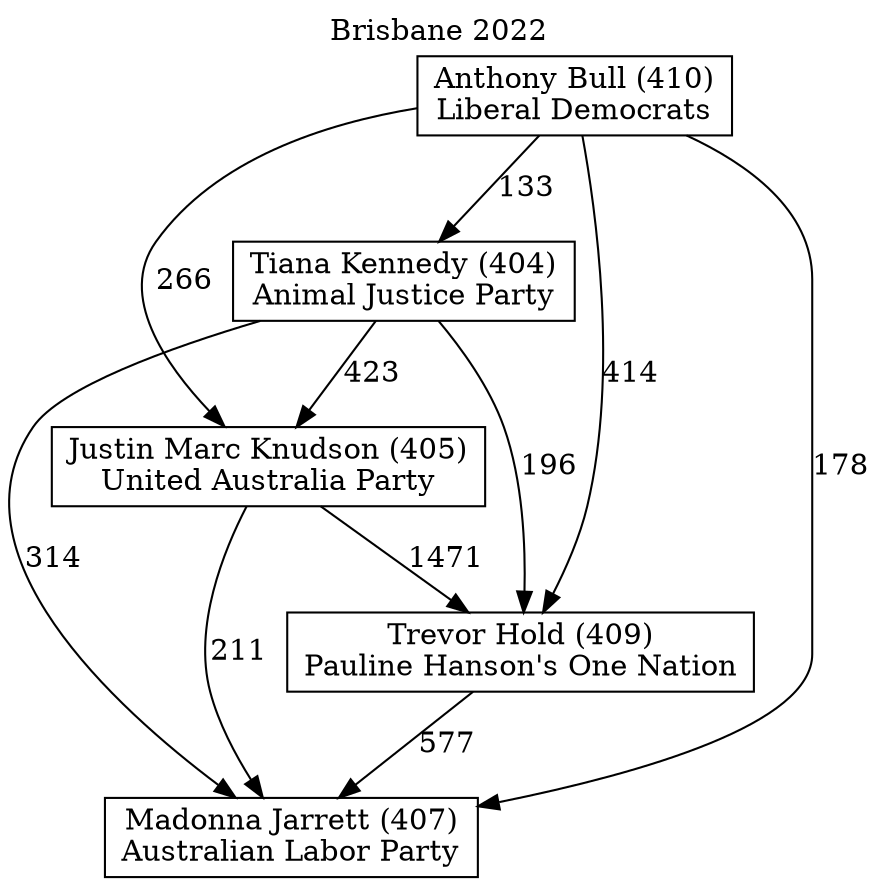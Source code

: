 // House preference flow
digraph "Madonna Jarrett (407)_Brisbane_2022" {
	graph [label="Brisbane 2022" labelloc=t mclimit=10]
	node [shape=box]
	"Trevor Hold (409)" [label="Trevor Hold (409)
Pauline Hanson's One Nation"]
	"Anthony Bull (410)" [label="Anthony Bull (410)
Liberal Democrats"]
	"Tiana Kennedy (404)" [label="Tiana Kennedy (404)
Animal Justice Party"]
	"Justin Marc Knudson (405)" [label="Justin Marc Knudson (405)
United Australia Party"]
	"Madonna Jarrett (407)" [label="Madonna Jarrett (407)
Australian Labor Party"]
	"Trevor Hold (409)" -> "Madonna Jarrett (407)" [label=577]
	"Anthony Bull (410)" -> "Trevor Hold (409)" [label=414]
	"Tiana Kennedy (404)" -> "Trevor Hold (409)" [label=196]
	"Tiana Kennedy (404)" -> "Madonna Jarrett (407)" [label=314]
	"Tiana Kennedy (404)" -> "Justin Marc Knudson (405)" [label=423]
	"Justin Marc Knudson (405)" -> "Madonna Jarrett (407)" [label=211]
	"Anthony Bull (410)" -> "Tiana Kennedy (404)" [label=133]
	"Justin Marc Knudson (405)" -> "Trevor Hold (409)" [label=1471]
	"Anthony Bull (410)" -> "Justin Marc Knudson (405)" [label=266]
	"Anthony Bull (410)" -> "Madonna Jarrett (407)" [label=178]
}
